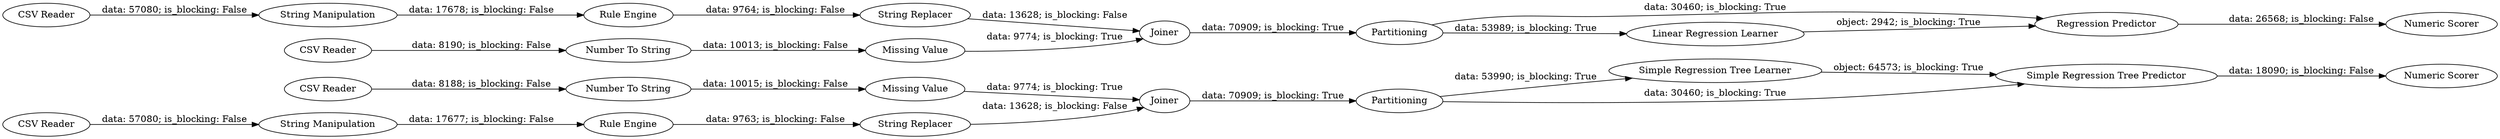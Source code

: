 digraph {
	"-5289453548163104882_49" [label="Numeric Scorer"]
	"-5289453548163104882_42" [label="Number To String"]
	"-5289453548163104882_51" [label="Rule Engine"]
	"-5289453548163104882_27" [label="Number To String"]
	"-5289453548163104882_41" [label="CSV Reader"]
	"-5289453548163104882_53" [label="Missing Value"]
	"-5289453548163104882_28" [label=Partitioning]
	"-5289453548163104882_50" [label="String Replacer"]
	"-5289453548163104882_21" [label="String Manipulation"]
	"-5289453548163104882_48" [label=Partitioning]
	"-5289453548163104882_32" [label="Numeric Scorer"]
	"-5289453548163104882_17" [label=Joiner]
	"-5289453548163104882_23" [label="Rule Engine"]
	"-5289453548163104882_31" [label="Regression Predictor"]
	"-5289453548163104882_39" [label="Missing Value"]
	"-5289453548163104882_54" [label="Simple Regression Tree Learner"]
	"-5289453548163104882_57" [label="CSV Reader"]
	"-5289453548163104882_55" [label="Simple Regression Tree Predictor"]
	"-5289453548163104882_40" [label="CSV Reader"]
	"-5289453548163104882_47" [label=Joiner]
	"-5289453548163104882_26" [label="String Replacer"]
	"-5289453548163104882_29" [label="Linear Regression Learner"]
	"-5289453548163104882_56" [label="CSV Reader"]
	"-5289453548163104882_52" [label="String Manipulation"]
	"-5289453548163104882_31" -> "-5289453548163104882_32" [label="data: 26568; is_blocking: False"]
	"-5289453548163104882_48" -> "-5289453548163104882_54" [label="data: 53990; is_blocking: True"]
	"-5289453548163104882_17" -> "-5289453548163104882_28" [label="data: 70909; is_blocking: True"]
	"-5289453548163104882_42" -> "-5289453548163104882_53" [label="data: 10015; is_blocking: False"]
	"-5289453548163104882_54" -> "-5289453548163104882_55" [label="object: 64573; is_blocking: True"]
	"-5289453548163104882_39" -> "-5289453548163104882_17" [label="data: 9774; is_blocking: True"]
	"-5289453548163104882_27" -> "-5289453548163104882_39" [label="data: 10013; is_blocking: False"]
	"-5289453548163104882_56" -> "-5289453548163104882_52" [label="data: 57080; is_blocking: False"]
	"-5289453548163104882_47" -> "-5289453548163104882_48" [label="data: 70909; is_blocking: True"]
	"-5289453548163104882_23" -> "-5289453548163104882_26" [label="data: 9764; is_blocking: False"]
	"-5289453548163104882_53" -> "-5289453548163104882_47" [label="data: 9774; is_blocking: True"]
	"-5289453548163104882_50" -> "-5289453548163104882_47" [label="data: 13628; is_blocking: False"]
	"-5289453548163104882_51" -> "-5289453548163104882_50" [label="data: 9763; is_blocking: False"]
	"-5289453548163104882_55" -> "-5289453548163104882_49" [label="data: 18090; is_blocking: False"]
	"-5289453548163104882_40" -> "-5289453548163104882_21" [label="data: 57080; is_blocking: False"]
	"-5289453548163104882_41" -> "-5289453548163104882_27" [label="data: 8190; is_blocking: False"]
	"-5289453548163104882_57" -> "-5289453548163104882_42" [label="data: 8188; is_blocking: False"]
	"-5289453548163104882_28" -> "-5289453548163104882_31" [label="data: 30460; is_blocking: True"]
	"-5289453548163104882_21" -> "-5289453548163104882_23" [label="data: 17678; is_blocking: False"]
	"-5289453548163104882_52" -> "-5289453548163104882_51" [label="data: 17677; is_blocking: False"]
	"-5289453548163104882_48" -> "-5289453548163104882_55" [label="data: 30460; is_blocking: True"]
	"-5289453548163104882_28" -> "-5289453548163104882_29" [label="data: 53989; is_blocking: True"]
	"-5289453548163104882_26" -> "-5289453548163104882_17" [label="data: 13628; is_blocking: False"]
	"-5289453548163104882_29" -> "-5289453548163104882_31" [label="object: 2942; is_blocking: True"]
	rankdir=LR
}
